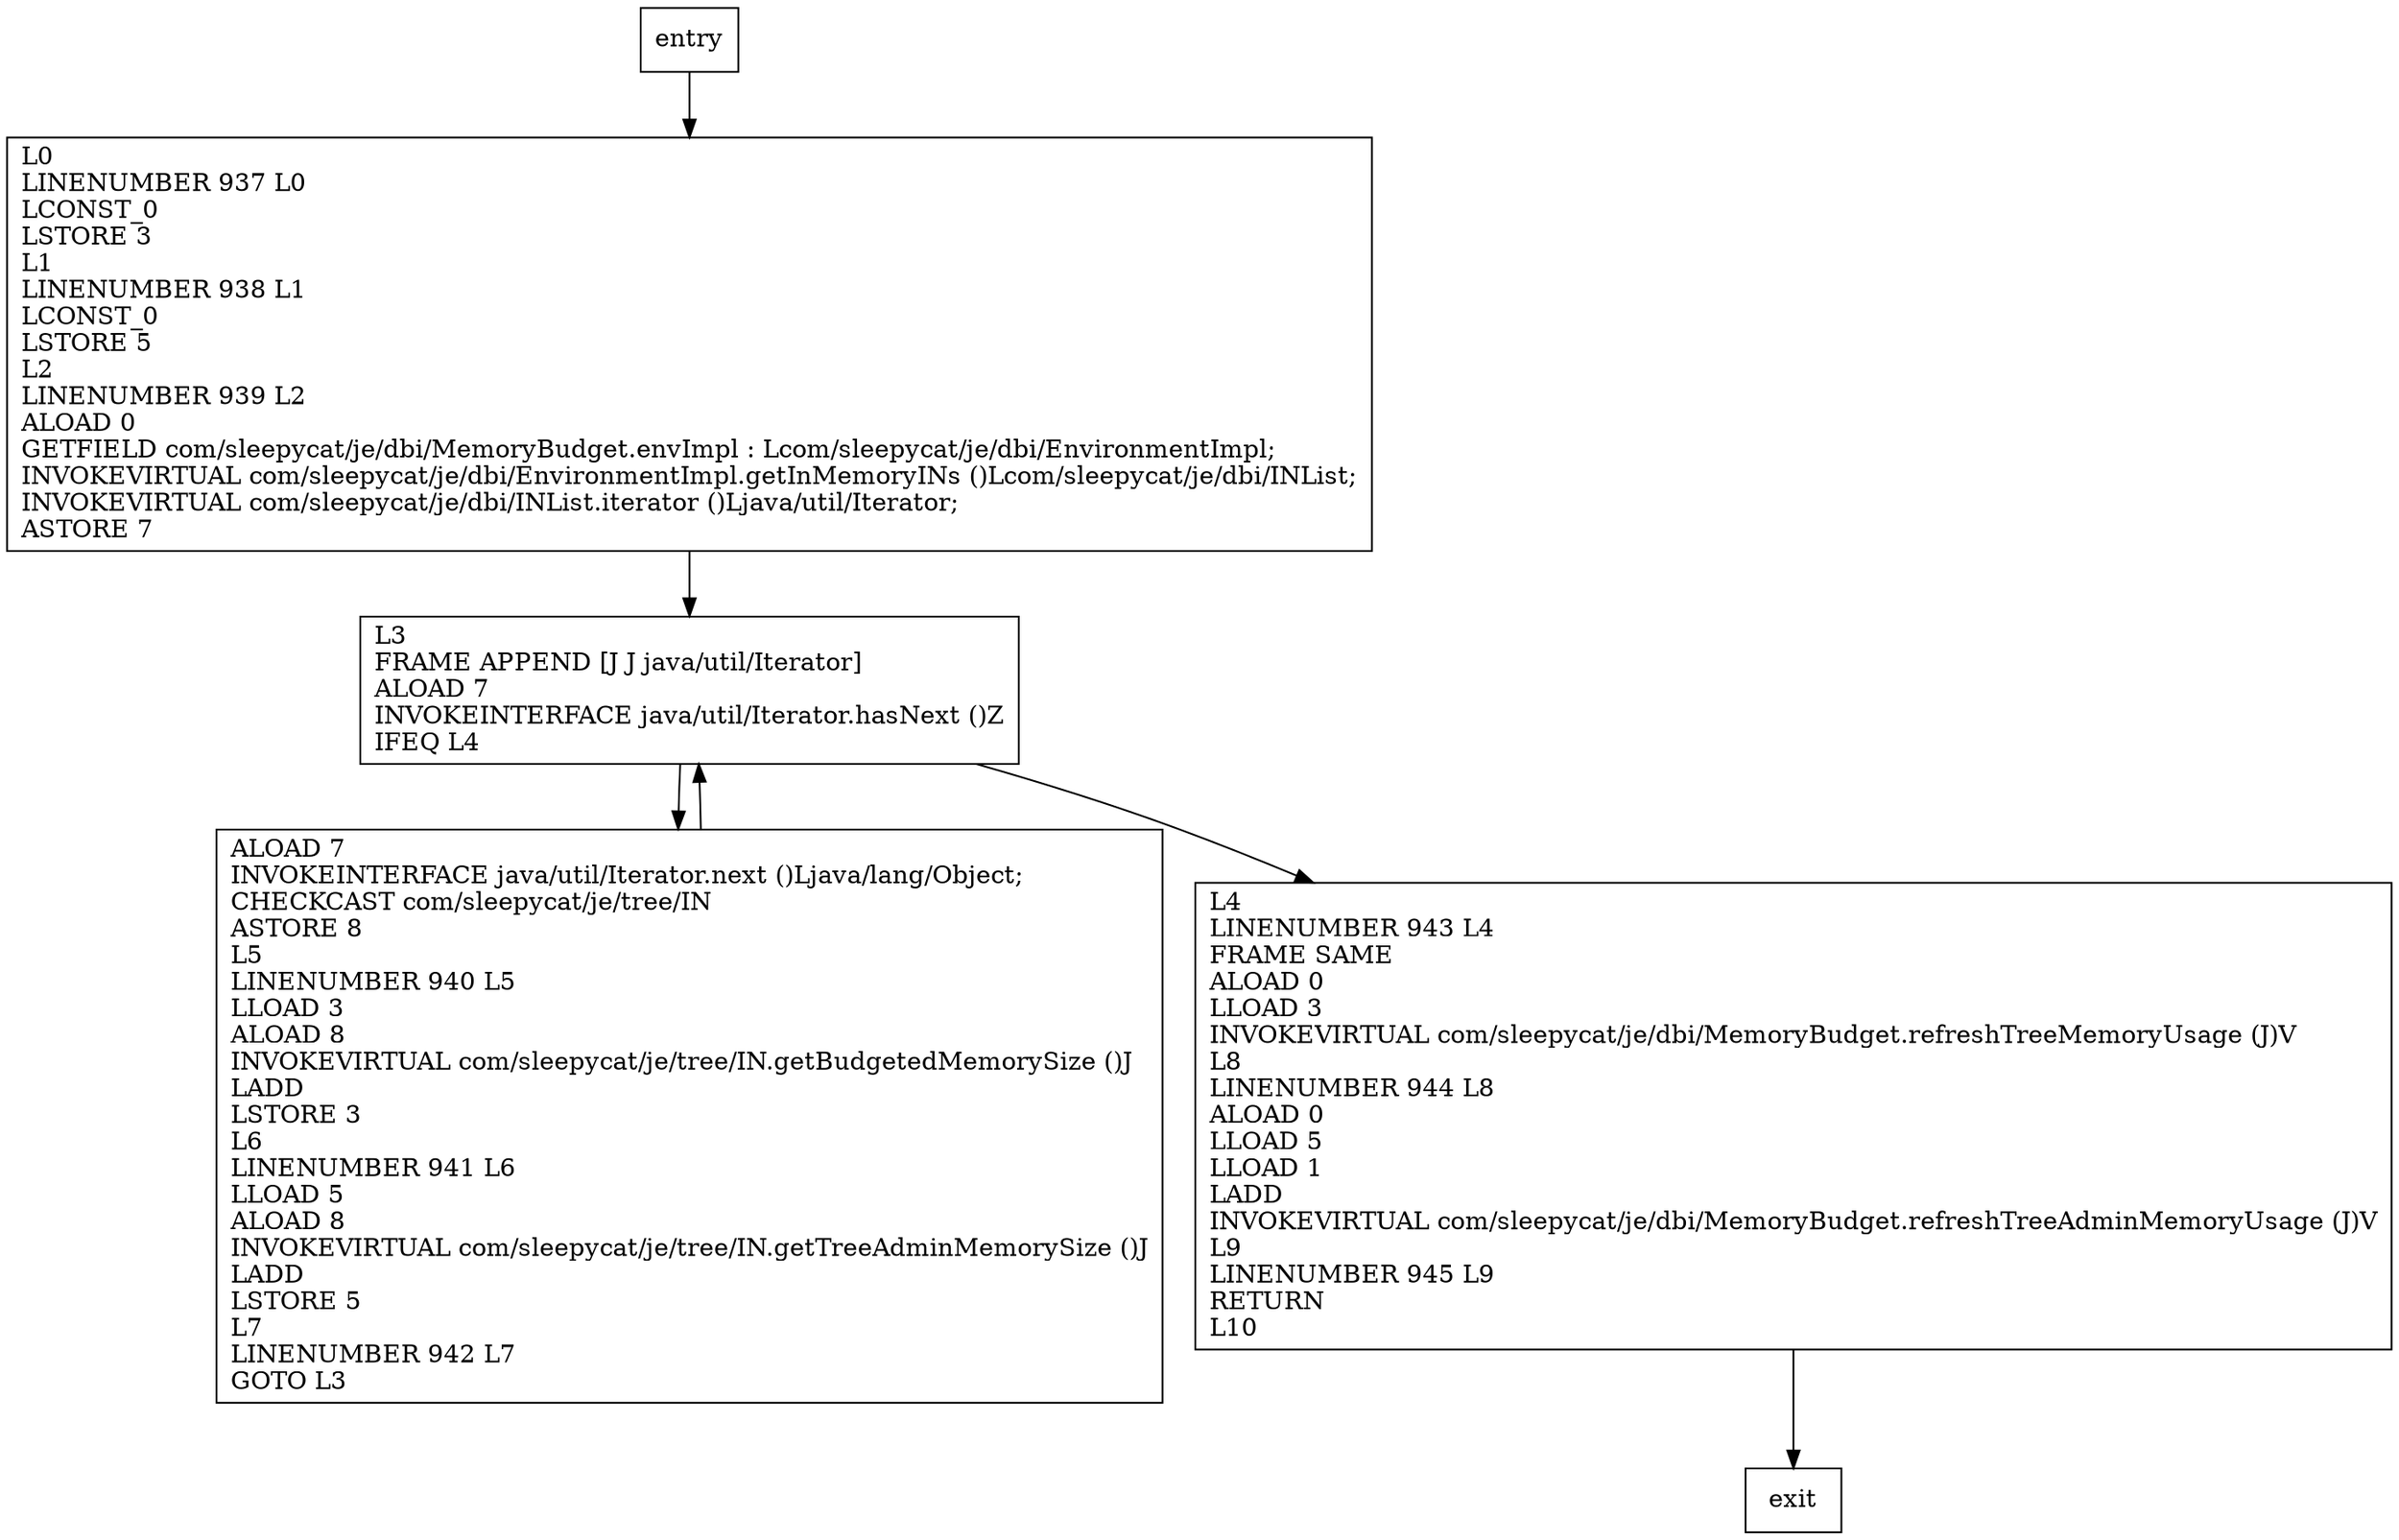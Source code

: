 digraph initCacheMemoryUsage {
node [shape=record];
289804514 [label="L3\lFRAME APPEND [J J java/util/Iterator]\lALOAD 7\lINVOKEINTERFACE java/util/Iterator.hasNext ()Z\lIFEQ L4\l"];
465135046 [label="ALOAD 7\lINVOKEINTERFACE java/util/Iterator.next ()Ljava/lang/Object;\lCHECKCAST com/sleepycat/je/tree/IN\lASTORE 8\lL5\lLINENUMBER 940 L5\lLLOAD 3\lALOAD 8\lINVOKEVIRTUAL com/sleepycat/je/tree/IN.getBudgetedMemorySize ()J\lLADD\lLSTORE 3\lL6\lLINENUMBER 941 L6\lLLOAD 5\lALOAD 8\lINVOKEVIRTUAL com/sleepycat/je/tree/IN.getTreeAdminMemorySize ()J\lLADD\lLSTORE 5\lL7\lLINENUMBER 942 L7\lGOTO L3\l"];
1306184223 [label="L4\lLINENUMBER 943 L4\lFRAME SAME\lALOAD 0\lLLOAD 3\lINVOKEVIRTUAL com/sleepycat/je/dbi/MemoryBudget.refreshTreeMemoryUsage (J)V\lL8\lLINENUMBER 944 L8\lALOAD 0\lLLOAD 5\lLLOAD 1\lLADD\lINVOKEVIRTUAL com/sleepycat/je/dbi/MemoryBudget.refreshTreeAdminMemoryUsage (J)V\lL9\lLINENUMBER 945 L9\lRETURN\lL10\l"];
1380697338 [label="L0\lLINENUMBER 937 L0\lLCONST_0\lLSTORE 3\lL1\lLINENUMBER 938 L1\lLCONST_0\lLSTORE 5\lL2\lLINENUMBER 939 L2\lALOAD 0\lGETFIELD com/sleepycat/je/dbi/MemoryBudget.envImpl : Lcom/sleepycat/je/dbi/EnvironmentImpl;\lINVOKEVIRTUAL com/sleepycat/je/dbi/EnvironmentImpl.getInMemoryINs ()Lcom/sleepycat/je/dbi/INList;\lINVOKEVIRTUAL com/sleepycat/je/dbi/INList.iterator ()Ljava/util/Iterator;\lASTORE 7\l"];
entry;
exit;
entry -> 1380697338
289804514 -> 465135046
289804514 -> 1306184223
465135046 -> 289804514
1306184223 -> exit
1380697338 -> 289804514
}
